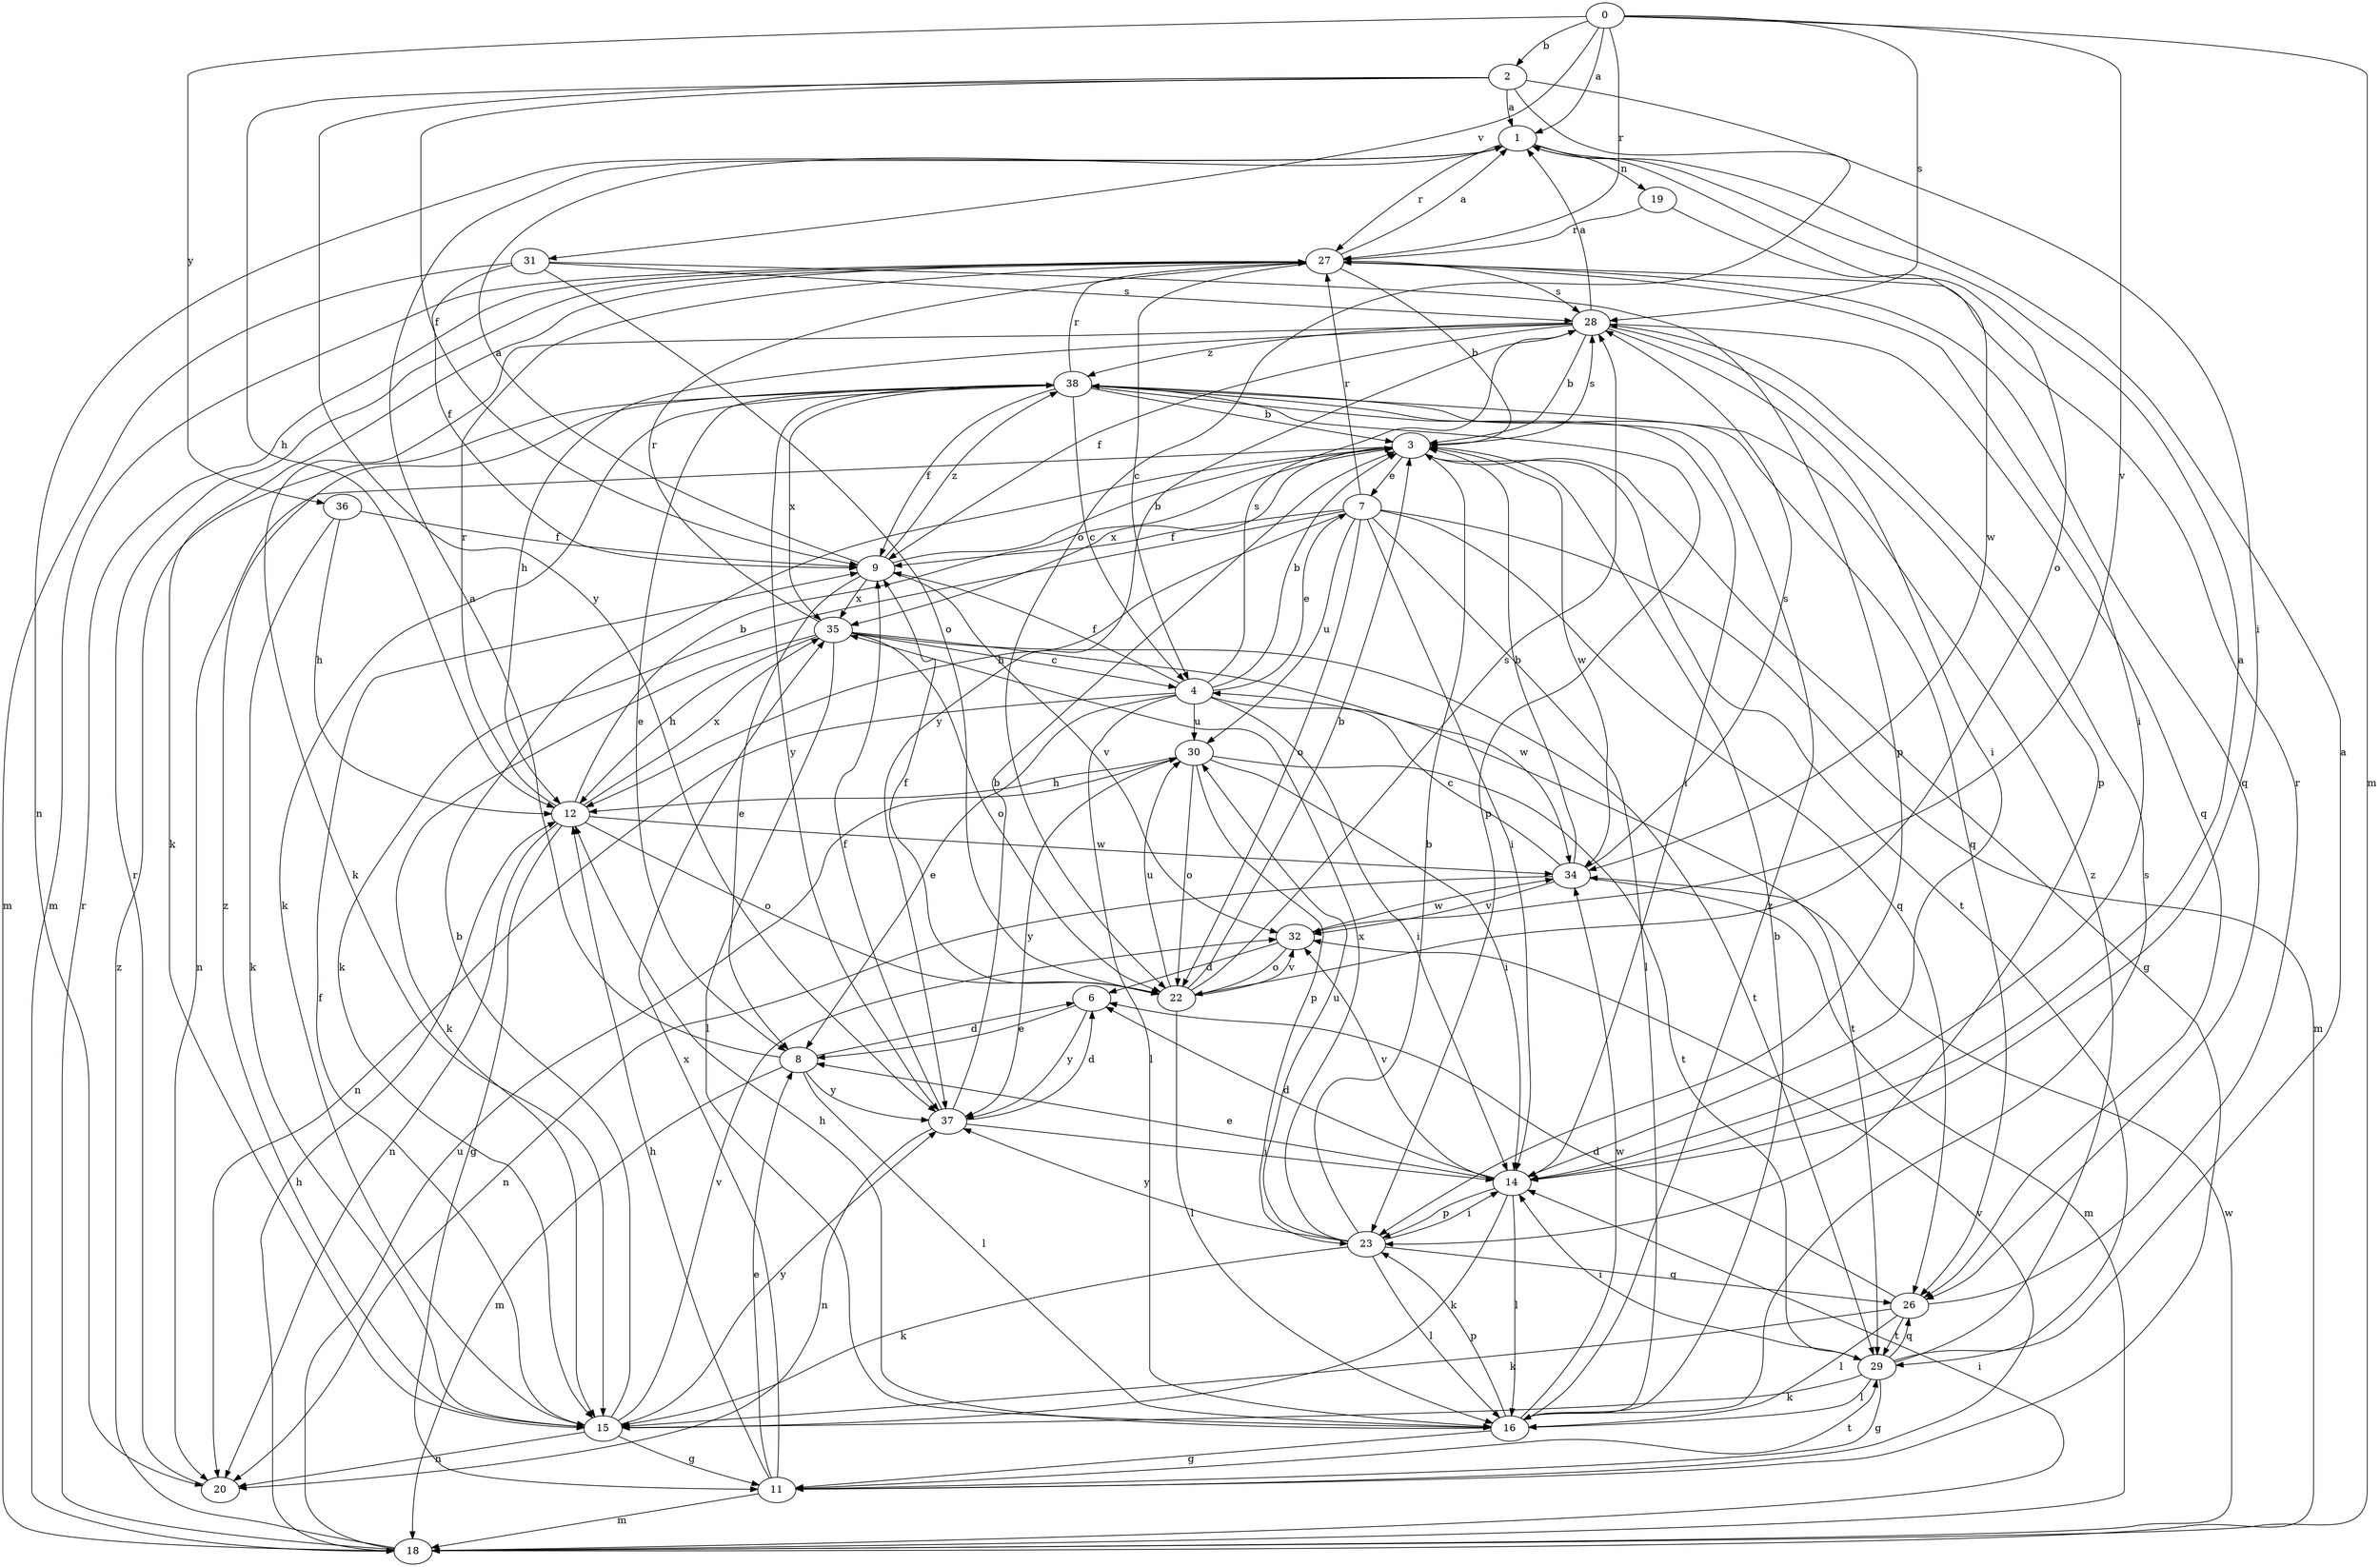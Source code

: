 strict digraph  {
0;
1;
2;
3;
4;
6;
7;
8;
9;
11;
12;
14;
15;
16;
18;
19;
20;
22;
23;
26;
27;
28;
29;
30;
31;
32;
34;
35;
36;
37;
38;
0 -> 1  [label=a];
0 -> 2  [label=b];
0 -> 18  [label=m];
0 -> 27  [label=r];
0 -> 28  [label=s];
0 -> 31  [label=v];
0 -> 32  [label=v];
0 -> 36  [label=y];
1 -> 19  [label=n];
1 -> 20  [label=n];
1 -> 22  [label=o];
1 -> 27  [label=r];
2 -> 1  [label=a];
2 -> 9  [label=f];
2 -> 12  [label=h];
2 -> 14  [label=i];
2 -> 22  [label=o];
2 -> 37  [label=y];
3 -> 7  [label=e];
3 -> 11  [label=g];
3 -> 20  [label=n];
3 -> 28  [label=s];
3 -> 29  [label=t];
3 -> 34  [label=w];
3 -> 35  [label=x];
4 -> 3  [label=b];
4 -> 7  [label=e];
4 -> 8  [label=e];
4 -> 9  [label=f];
4 -> 14  [label=i];
4 -> 16  [label=l];
4 -> 20  [label=n];
4 -> 28  [label=s];
4 -> 29  [label=t];
4 -> 30  [label=u];
6 -> 8  [label=e];
6 -> 37  [label=y];
7 -> 9  [label=f];
7 -> 12  [label=h];
7 -> 14  [label=i];
7 -> 15  [label=k];
7 -> 16  [label=l];
7 -> 18  [label=m];
7 -> 22  [label=o];
7 -> 26  [label=q];
7 -> 27  [label=r];
7 -> 30  [label=u];
8 -> 1  [label=a];
8 -> 6  [label=d];
8 -> 16  [label=l];
8 -> 18  [label=m];
8 -> 37  [label=y];
9 -> 1  [label=a];
9 -> 3  [label=b];
9 -> 8  [label=e];
9 -> 32  [label=v];
9 -> 35  [label=x];
9 -> 38  [label=z];
11 -> 8  [label=e];
11 -> 12  [label=h];
11 -> 18  [label=m];
11 -> 29  [label=t];
11 -> 32  [label=v];
11 -> 35  [label=x];
12 -> 3  [label=b];
12 -> 11  [label=g];
12 -> 20  [label=n];
12 -> 22  [label=o];
12 -> 27  [label=r];
12 -> 34  [label=w];
12 -> 35  [label=x];
14 -> 1  [label=a];
14 -> 6  [label=d];
14 -> 8  [label=e];
14 -> 15  [label=k];
14 -> 16  [label=l];
14 -> 23  [label=p];
14 -> 32  [label=v];
15 -> 3  [label=b];
15 -> 9  [label=f];
15 -> 11  [label=g];
15 -> 20  [label=n];
15 -> 32  [label=v];
15 -> 37  [label=y];
15 -> 38  [label=z];
16 -> 3  [label=b];
16 -> 11  [label=g];
16 -> 12  [label=h];
16 -> 23  [label=p];
16 -> 28  [label=s];
16 -> 34  [label=w];
16 -> 38  [label=z];
18 -> 12  [label=h];
18 -> 14  [label=i];
18 -> 27  [label=r];
18 -> 30  [label=u];
18 -> 34  [label=w];
18 -> 38  [label=z];
19 -> 27  [label=r];
19 -> 34  [label=w];
20 -> 27  [label=r];
22 -> 3  [label=b];
22 -> 9  [label=f];
22 -> 16  [label=l];
22 -> 28  [label=s];
22 -> 30  [label=u];
22 -> 32  [label=v];
23 -> 3  [label=b];
23 -> 14  [label=i];
23 -> 15  [label=k];
23 -> 16  [label=l];
23 -> 26  [label=q];
23 -> 30  [label=u];
23 -> 35  [label=x];
23 -> 37  [label=y];
26 -> 6  [label=d];
26 -> 15  [label=k];
26 -> 16  [label=l];
26 -> 27  [label=r];
26 -> 29  [label=t];
27 -> 1  [label=a];
27 -> 3  [label=b];
27 -> 4  [label=c];
27 -> 14  [label=i];
27 -> 15  [label=k];
27 -> 18  [label=m];
27 -> 26  [label=q];
27 -> 28  [label=s];
28 -> 1  [label=a];
28 -> 3  [label=b];
28 -> 9  [label=f];
28 -> 12  [label=h];
28 -> 14  [label=i];
28 -> 15  [label=k];
28 -> 23  [label=p];
28 -> 26  [label=q];
28 -> 37  [label=y];
28 -> 38  [label=z];
29 -> 1  [label=a];
29 -> 11  [label=g];
29 -> 14  [label=i];
29 -> 15  [label=k];
29 -> 16  [label=l];
29 -> 26  [label=q];
29 -> 38  [label=z];
30 -> 12  [label=h];
30 -> 14  [label=i];
30 -> 22  [label=o];
30 -> 23  [label=p];
30 -> 29  [label=t];
30 -> 37  [label=y];
31 -> 9  [label=f];
31 -> 18  [label=m];
31 -> 22  [label=o];
31 -> 23  [label=p];
31 -> 28  [label=s];
32 -> 6  [label=d];
32 -> 22  [label=o];
32 -> 34  [label=w];
34 -> 3  [label=b];
34 -> 4  [label=c];
34 -> 18  [label=m];
34 -> 20  [label=n];
34 -> 28  [label=s];
34 -> 32  [label=v];
35 -> 4  [label=c];
35 -> 12  [label=h];
35 -> 15  [label=k];
35 -> 16  [label=l];
35 -> 22  [label=o];
35 -> 27  [label=r];
35 -> 29  [label=t];
35 -> 34  [label=w];
36 -> 9  [label=f];
36 -> 12  [label=h];
36 -> 15  [label=k];
37 -> 3  [label=b];
37 -> 6  [label=d];
37 -> 9  [label=f];
37 -> 14  [label=i];
37 -> 20  [label=n];
38 -> 3  [label=b];
38 -> 4  [label=c];
38 -> 8  [label=e];
38 -> 9  [label=f];
38 -> 14  [label=i];
38 -> 15  [label=k];
38 -> 23  [label=p];
38 -> 26  [label=q];
38 -> 27  [label=r];
38 -> 35  [label=x];
38 -> 37  [label=y];
}
